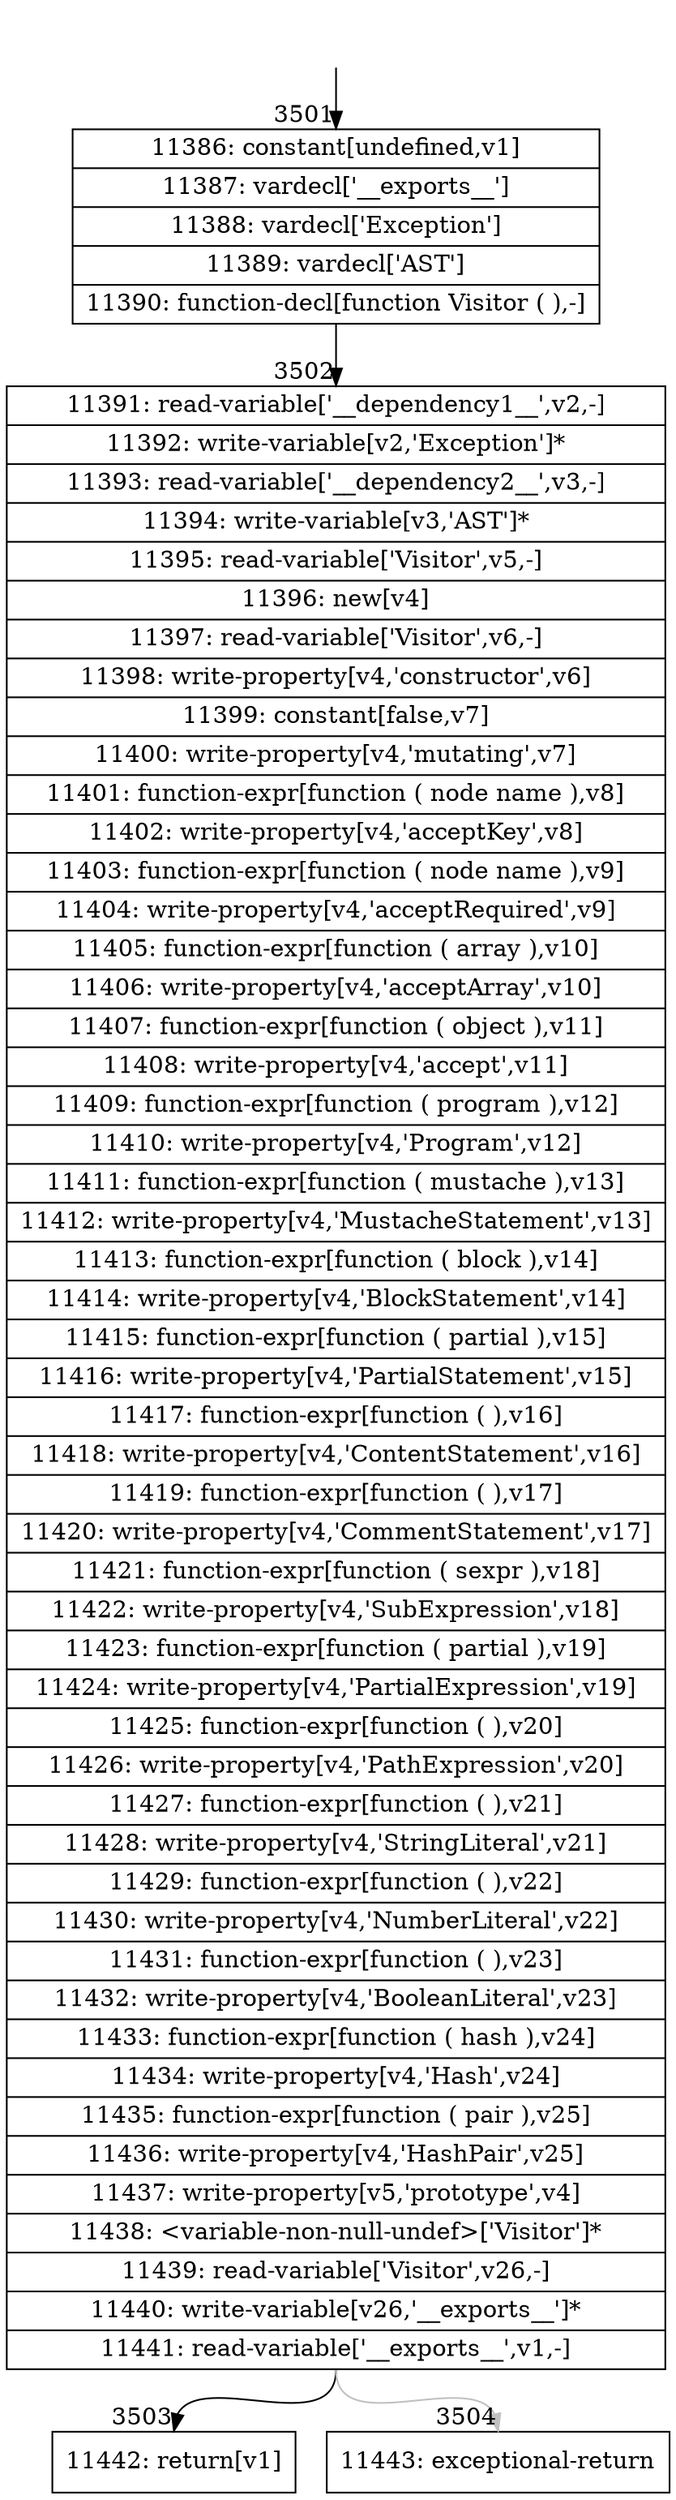 digraph {
rankdir="TD"
BB_entry106[shape=none,label=""];
BB_entry106 -> BB3501 [tailport=s, headport=n, headlabel="    3501"]
BB3501 [shape=record label="{11386: constant[undefined,v1]|11387: vardecl['__exports__']|11388: vardecl['Exception']|11389: vardecl['AST']|11390: function-decl[function Visitor ( ),-]}" ] 
BB3501 -> BB3502 [tailport=s, headport=n, headlabel="      3502"]
BB3502 [shape=record label="{11391: read-variable['__dependency1__',v2,-]|11392: write-variable[v2,'Exception']*|11393: read-variable['__dependency2__',v3,-]|11394: write-variable[v3,'AST']*|11395: read-variable['Visitor',v5,-]|11396: new[v4]|11397: read-variable['Visitor',v6,-]|11398: write-property[v4,'constructor',v6]|11399: constant[false,v7]|11400: write-property[v4,'mutating',v7]|11401: function-expr[function ( node name ),v8]|11402: write-property[v4,'acceptKey',v8]|11403: function-expr[function ( node name ),v9]|11404: write-property[v4,'acceptRequired',v9]|11405: function-expr[function ( array ),v10]|11406: write-property[v4,'acceptArray',v10]|11407: function-expr[function ( object ),v11]|11408: write-property[v4,'accept',v11]|11409: function-expr[function ( program ),v12]|11410: write-property[v4,'Program',v12]|11411: function-expr[function ( mustache ),v13]|11412: write-property[v4,'MustacheStatement',v13]|11413: function-expr[function ( block ),v14]|11414: write-property[v4,'BlockStatement',v14]|11415: function-expr[function ( partial ),v15]|11416: write-property[v4,'PartialStatement',v15]|11417: function-expr[function ( ),v16]|11418: write-property[v4,'ContentStatement',v16]|11419: function-expr[function ( ),v17]|11420: write-property[v4,'CommentStatement',v17]|11421: function-expr[function ( sexpr ),v18]|11422: write-property[v4,'SubExpression',v18]|11423: function-expr[function ( partial ),v19]|11424: write-property[v4,'PartialExpression',v19]|11425: function-expr[function ( ),v20]|11426: write-property[v4,'PathExpression',v20]|11427: function-expr[function ( ),v21]|11428: write-property[v4,'StringLiteral',v21]|11429: function-expr[function ( ),v22]|11430: write-property[v4,'NumberLiteral',v22]|11431: function-expr[function ( ),v23]|11432: write-property[v4,'BooleanLiteral',v23]|11433: function-expr[function ( hash ),v24]|11434: write-property[v4,'Hash',v24]|11435: function-expr[function ( pair ),v25]|11436: write-property[v4,'HashPair',v25]|11437: write-property[v5,'prototype',v4]|11438: \<variable-non-null-undef\>['Visitor']*|11439: read-variable['Visitor',v26,-]|11440: write-variable[v26,'__exports__']*|11441: read-variable['__exports__',v1,-]}" ] 
BB3502 -> BB3503 [tailport=s, headport=n, headlabel="      3503"]
BB3502 -> BB3504 [tailport=s, headport=n, color=gray, headlabel="      3504"]
BB3503 [shape=record label="{11442: return[v1]}" ] 
BB3504 [shape=record label="{11443: exceptional-return}" ] 
//#$~ 1563
}
